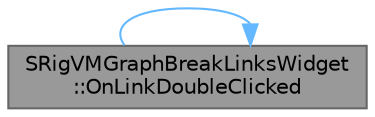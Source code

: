 digraph "SRigVMGraphBreakLinksWidget::OnLinkDoubleClicked"
{
 // INTERACTIVE_SVG=YES
 // LATEX_PDF_SIZE
  bgcolor="transparent";
  edge [fontname=Helvetica,fontsize=10,labelfontname=Helvetica,labelfontsize=10];
  node [fontname=Helvetica,fontsize=10,shape=box,height=0.2,width=0.4];
  rankdir="LR";
  Node1 [id="Node000001",label="SRigVMGraphBreakLinksWidget\l::OnLinkDoubleClicked",height=0.2,width=0.4,color="gray40", fillcolor="grey60", style="filled", fontcolor="black",tooltip="Handler for when the user double clicks, presses enter, or presses space on an asset."];
  Node1 -> Node1 [id="edge1_Node000001_Node000001",color="steelblue1",style="solid",tooltip=" "];
}
